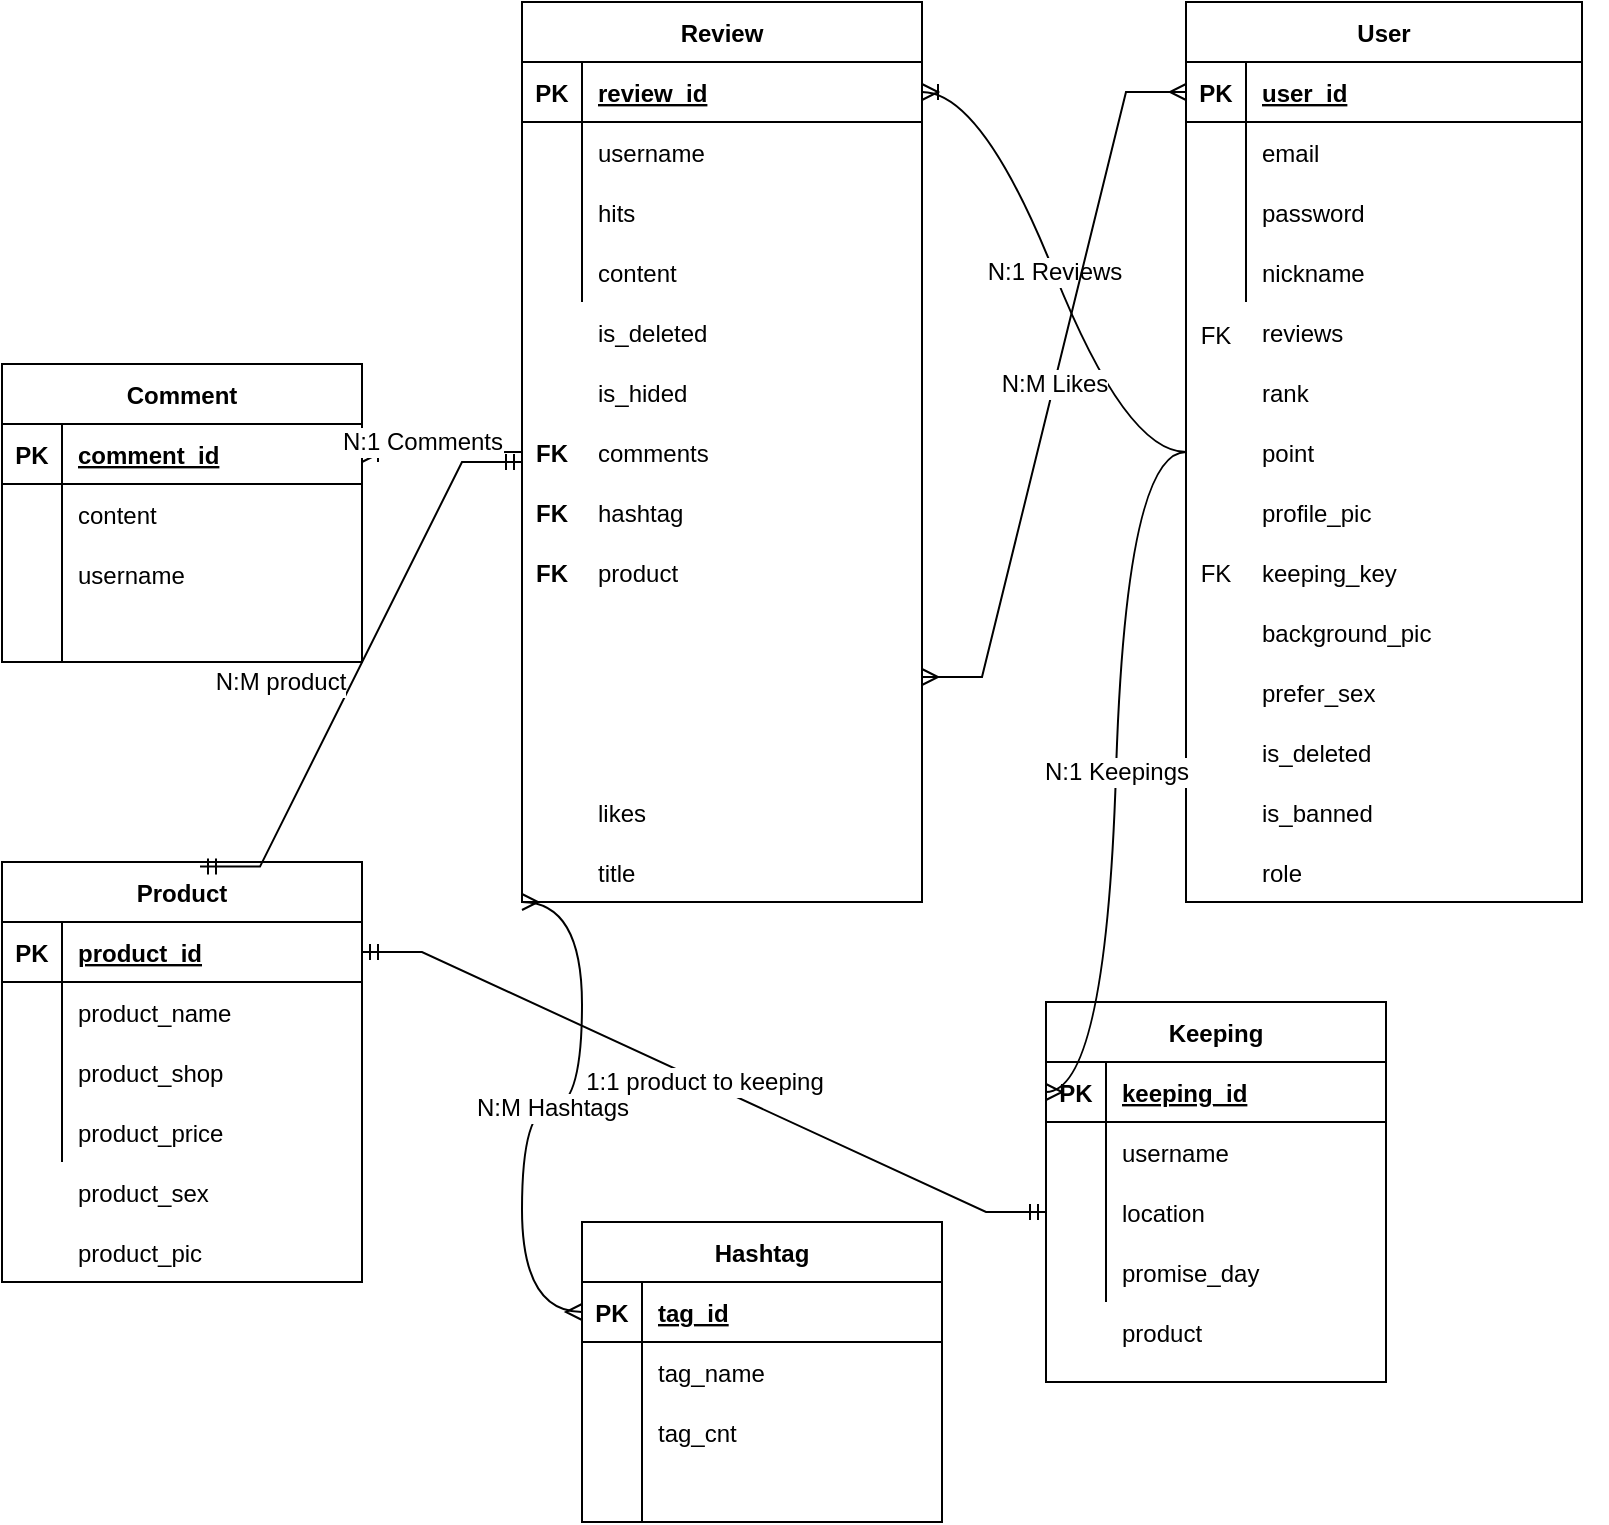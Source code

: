 <mxfile version="20.3.0" type="device"><diagram id="R2lEEEUBdFMjLlhIrx00" name="Page-1"><mxGraphModel dx="880" dy="685" grid="1" gridSize="10" guides="1" tooltips="1" connect="1" arrows="1" fold="1" page="1" pageScale="1" pageWidth="850" pageHeight="1100" math="0" shadow="0" extFonts="Permanent Marker^https://fonts.googleapis.com/css?family=Permanent+Marker"><root><mxCell id="0"/><mxCell id="1" parent="0"/><mxCell id="jhBXk1g3K_tyxPMqDWU8-14" value="User" style="shape=table;startSize=30;container=1;collapsible=1;childLayout=tableLayout;fixedRows=1;rowLines=0;fontStyle=1;align=center;resizeLast=1;" parent="1" vertex="1"><mxGeometry x="622" y="80" width="198" height="450" as="geometry"/></mxCell><mxCell id="jhBXk1g3K_tyxPMqDWU8-15" value="" style="shape=tableRow;horizontal=0;startSize=0;swimlaneHead=0;swimlaneBody=0;fillColor=none;collapsible=0;dropTarget=0;points=[[0,0.5],[1,0.5]];portConstraint=eastwest;top=0;left=0;right=0;bottom=1;" parent="jhBXk1g3K_tyxPMqDWU8-14" vertex="1"><mxGeometry y="30" width="198" height="30" as="geometry"/></mxCell><mxCell id="jhBXk1g3K_tyxPMqDWU8-16" value="PK" style="shape=partialRectangle;connectable=0;fillColor=none;top=0;left=0;bottom=0;right=0;fontStyle=1;overflow=hidden;" parent="jhBXk1g3K_tyxPMqDWU8-15" vertex="1"><mxGeometry width="30" height="30" as="geometry"><mxRectangle width="30" height="30" as="alternateBounds"/></mxGeometry></mxCell><mxCell id="jhBXk1g3K_tyxPMqDWU8-17" value="user_id" style="shape=partialRectangle;connectable=0;fillColor=none;top=0;left=0;bottom=0;right=0;align=left;spacingLeft=6;fontStyle=5;overflow=hidden;" parent="jhBXk1g3K_tyxPMqDWU8-15" vertex="1"><mxGeometry x="30" width="168" height="30" as="geometry"><mxRectangle width="168" height="30" as="alternateBounds"/></mxGeometry></mxCell><mxCell id="jhBXk1g3K_tyxPMqDWU8-18" value="" style="shape=tableRow;horizontal=0;startSize=0;swimlaneHead=0;swimlaneBody=0;fillColor=none;collapsible=0;dropTarget=0;points=[[0,0.5],[1,0.5]];portConstraint=eastwest;top=0;left=0;right=0;bottom=0;" parent="jhBXk1g3K_tyxPMqDWU8-14" vertex="1"><mxGeometry y="60" width="198" height="30" as="geometry"/></mxCell><mxCell id="jhBXk1g3K_tyxPMqDWU8-19" value="" style="shape=partialRectangle;connectable=0;fillColor=none;top=0;left=0;bottom=0;right=0;editable=1;overflow=hidden;" parent="jhBXk1g3K_tyxPMqDWU8-18" vertex="1"><mxGeometry width="30" height="30" as="geometry"><mxRectangle width="30" height="30" as="alternateBounds"/></mxGeometry></mxCell><mxCell id="jhBXk1g3K_tyxPMqDWU8-20" value="email" style="shape=partialRectangle;connectable=0;fillColor=none;top=0;left=0;bottom=0;right=0;align=left;spacingLeft=6;overflow=hidden;" parent="jhBXk1g3K_tyxPMqDWU8-18" vertex="1"><mxGeometry x="30" width="168" height="30" as="geometry"><mxRectangle width="168" height="30" as="alternateBounds"/></mxGeometry></mxCell><mxCell id="jhBXk1g3K_tyxPMqDWU8-21" value="" style="shape=tableRow;horizontal=0;startSize=0;swimlaneHead=0;swimlaneBody=0;fillColor=none;collapsible=0;dropTarget=0;points=[[0,0.5],[1,0.5]];portConstraint=eastwest;top=0;left=0;right=0;bottom=0;" parent="jhBXk1g3K_tyxPMqDWU8-14" vertex="1"><mxGeometry y="90" width="198" height="30" as="geometry"/></mxCell><mxCell id="jhBXk1g3K_tyxPMqDWU8-22" value="" style="shape=partialRectangle;connectable=0;fillColor=none;top=0;left=0;bottom=0;right=0;editable=1;overflow=hidden;" parent="jhBXk1g3K_tyxPMqDWU8-21" vertex="1"><mxGeometry width="30" height="30" as="geometry"><mxRectangle width="30" height="30" as="alternateBounds"/></mxGeometry></mxCell><mxCell id="jhBXk1g3K_tyxPMqDWU8-23" value="password" style="shape=partialRectangle;connectable=0;fillColor=none;top=0;left=0;bottom=0;right=0;align=left;spacingLeft=6;overflow=hidden;" parent="jhBXk1g3K_tyxPMqDWU8-21" vertex="1"><mxGeometry x="30" width="168" height="30" as="geometry"><mxRectangle width="168" height="30" as="alternateBounds"/></mxGeometry></mxCell><mxCell id="jhBXk1g3K_tyxPMqDWU8-24" value="" style="shape=tableRow;horizontal=0;startSize=0;swimlaneHead=0;swimlaneBody=0;fillColor=none;collapsible=0;dropTarget=0;points=[[0,0.5],[1,0.5]];portConstraint=eastwest;top=0;left=0;right=0;bottom=0;" parent="jhBXk1g3K_tyxPMqDWU8-14" vertex="1"><mxGeometry y="120" width="198" height="30" as="geometry"/></mxCell><mxCell id="jhBXk1g3K_tyxPMqDWU8-25" value="" style="shape=partialRectangle;connectable=0;fillColor=none;top=0;left=0;bottom=0;right=0;editable=1;overflow=hidden;" parent="jhBXk1g3K_tyxPMqDWU8-24" vertex="1"><mxGeometry width="30" height="30" as="geometry"><mxRectangle width="30" height="30" as="alternateBounds"/></mxGeometry></mxCell><mxCell id="jhBXk1g3K_tyxPMqDWU8-26" value="nickname" style="shape=partialRectangle;connectable=0;fillColor=none;top=0;left=0;bottom=0;right=0;align=left;spacingLeft=6;overflow=hidden;" parent="jhBXk1g3K_tyxPMqDWU8-24" vertex="1"><mxGeometry x="30" width="168" height="30" as="geometry"><mxRectangle width="168" height="30" as="alternateBounds"/></mxGeometry></mxCell><mxCell id="jhBXk1g3K_tyxPMqDWU8-27" value="reviews" style="shape=partialRectangle;connectable=0;fillColor=none;top=0;left=0;bottom=0;right=0;align=left;spacingLeft=6;overflow=hidden;" parent="1" vertex="1"><mxGeometry x="652" y="230" width="180" height="30" as="geometry"><mxRectangle width="180" height="30" as="alternateBounds"/></mxGeometry></mxCell><mxCell id="jhBXk1g3K_tyxPMqDWU8-28" value="rank" style="shape=partialRectangle;connectable=0;fillColor=none;top=0;left=0;bottom=0;right=0;align=left;spacingLeft=6;overflow=hidden;" parent="1" vertex="1"><mxGeometry x="652" y="260" width="180" height="30" as="geometry"><mxRectangle width="180" height="30" as="alternateBounds"/></mxGeometry></mxCell><mxCell id="jhBXk1g3K_tyxPMqDWU8-29" value="point" style="shape=partialRectangle;connectable=0;fillColor=none;top=0;left=0;bottom=0;right=0;align=left;spacingLeft=6;overflow=hidden;" parent="1" vertex="1"><mxGeometry x="652" y="290" width="180" height="30" as="geometry"><mxRectangle width="180" height="30" as="alternateBounds"/></mxGeometry></mxCell><mxCell id="jhBXk1g3K_tyxPMqDWU8-30" value="profile_pic" style="shape=partialRectangle;connectable=0;fillColor=none;top=0;left=0;bottom=0;right=0;align=left;spacingLeft=6;overflow=hidden;" parent="1" vertex="1"><mxGeometry x="652" y="320" width="180" height="30" as="geometry"><mxRectangle width="180" height="30" as="alternateBounds"/></mxGeometry></mxCell><mxCell id="jhBXk1g3K_tyxPMqDWU8-31" value="keeping_key" style="shape=partialRectangle;connectable=0;fillColor=none;top=0;left=0;bottom=0;right=0;align=left;spacingLeft=6;overflow=hidden;" parent="1" vertex="1"><mxGeometry x="652" y="350" width="180" height="30" as="geometry"><mxRectangle width="180" height="30" as="alternateBounds"/></mxGeometry></mxCell><mxCell id="jhBXk1g3K_tyxPMqDWU8-32" value="FK" style="shape=partialRectangle;connectable=0;fillColor=none;top=0;left=0;bottom=0;right=0;editable=1;overflow=hidden;" parent="1" vertex="1"><mxGeometry x="622" y="231" width="30" height="30" as="geometry"><mxRectangle width="30" height="30" as="alternateBounds"/></mxGeometry></mxCell><mxCell id="jhBXk1g3K_tyxPMqDWU8-33" value="background_pic" style="shape=partialRectangle;connectable=0;fillColor=none;top=0;left=0;bottom=0;right=0;align=left;spacingLeft=6;overflow=hidden;" parent="1" vertex="1"><mxGeometry x="652" y="380" width="180" height="30" as="geometry"><mxRectangle width="180" height="30" as="alternateBounds"/></mxGeometry></mxCell><mxCell id="jhBXk1g3K_tyxPMqDWU8-34" value="FK" style="shape=partialRectangle;connectable=0;fillColor=none;top=0;left=0;bottom=0;right=0;editable=1;overflow=hidden;" parent="1" vertex="1"><mxGeometry x="622" y="350" width="30" height="30" as="geometry"><mxRectangle width="30" height="30" as="alternateBounds"/></mxGeometry></mxCell><mxCell id="jhBXk1g3K_tyxPMqDWU8-36" value="prefer_sex" style="shape=partialRectangle;connectable=0;fillColor=none;top=0;left=0;bottom=0;right=0;align=left;spacingLeft=6;overflow=hidden;" parent="1" vertex="1"><mxGeometry x="652" y="410" width="180" height="30" as="geometry"><mxRectangle width="180" height="30" as="alternateBounds"/></mxGeometry></mxCell><mxCell id="jhBXk1g3K_tyxPMqDWU8-39" value="Review" style="shape=table;startSize=30;container=1;collapsible=1;childLayout=tableLayout;fixedRows=1;rowLines=0;fontStyle=1;align=center;resizeLast=1;" parent="1" vertex="1"><mxGeometry x="290" y="80" width="200" height="450" as="geometry"/></mxCell><mxCell id="jhBXk1g3K_tyxPMqDWU8-40" value="" style="shape=tableRow;horizontal=0;startSize=0;swimlaneHead=0;swimlaneBody=0;fillColor=none;collapsible=0;dropTarget=0;points=[[0,0.5],[1,0.5]];portConstraint=eastwest;top=0;left=0;right=0;bottom=1;" parent="jhBXk1g3K_tyxPMqDWU8-39" vertex="1"><mxGeometry y="30" width="200" height="30" as="geometry"/></mxCell><mxCell id="jhBXk1g3K_tyxPMqDWU8-41" value="PK" style="shape=partialRectangle;connectable=0;fillColor=none;top=0;left=0;bottom=0;right=0;fontStyle=1;overflow=hidden;" parent="jhBXk1g3K_tyxPMqDWU8-40" vertex="1"><mxGeometry width="30" height="30" as="geometry"><mxRectangle width="30" height="30" as="alternateBounds"/></mxGeometry></mxCell><mxCell id="jhBXk1g3K_tyxPMqDWU8-42" value="review_id" style="shape=partialRectangle;connectable=0;fillColor=none;top=0;left=0;bottom=0;right=0;align=left;spacingLeft=6;fontStyle=5;overflow=hidden;" parent="jhBXk1g3K_tyxPMqDWU8-40" vertex="1"><mxGeometry x="30" width="170" height="30" as="geometry"><mxRectangle width="170" height="30" as="alternateBounds"/></mxGeometry></mxCell><mxCell id="jhBXk1g3K_tyxPMqDWU8-43" value="" style="shape=tableRow;horizontal=0;startSize=0;swimlaneHead=0;swimlaneBody=0;fillColor=none;collapsible=0;dropTarget=0;points=[[0,0.5],[1,0.5]];portConstraint=eastwest;top=0;left=0;right=0;bottom=0;" parent="jhBXk1g3K_tyxPMqDWU8-39" vertex="1"><mxGeometry y="60" width="200" height="30" as="geometry"/></mxCell><mxCell id="jhBXk1g3K_tyxPMqDWU8-44" value="" style="shape=partialRectangle;connectable=0;fillColor=none;top=0;left=0;bottom=0;right=0;editable=1;overflow=hidden;" parent="jhBXk1g3K_tyxPMqDWU8-43" vertex="1"><mxGeometry width="30" height="30" as="geometry"><mxRectangle width="30" height="30" as="alternateBounds"/></mxGeometry></mxCell><mxCell id="jhBXk1g3K_tyxPMqDWU8-45" value="username" style="shape=partialRectangle;connectable=0;fillColor=none;top=0;left=0;bottom=0;right=0;align=left;spacingLeft=6;overflow=hidden;" parent="jhBXk1g3K_tyxPMqDWU8-43" vertex="1"><mxGeometry x="30" width="170" height="30" as="geometry"><mxRectangle width="170" height="30" as="alternateBounds"/></mxGeometry></mxCell><mxCell id="jhBXk1g3K_tyxPMqDWU8-46" value="" style="shape=tableRow;horizontal=0;startSize=0;swimlaneHead=0;swimlaneBody=0;fillColor=none;collapsible=0;dropTarget=0;points=[[0,0.5],[1,0.5]];portConstraint=eastwest;top=0;left=0;right=0;bottom=0;" parent="jhBXk1g3K_tyxPMqDWU8-39" vertex="1"><mxGeometry y="90" width="200" height="30" as="geometry"/></mxCell><mxCell id="jhBXk1g3K_tyxPMqDWU8-47" value="" style="shape=partialRectangle;connectable=0;fillColor=none;top=0;left=0;bottom=0;right=0;editable=1;overflow=hidden;" parent="jhBXk1g3K_tyxPMqDWU8-46" vertex="1"><mxGeometry width="30" height="30" as="geometry"><mxRectangle width="30" height="30" as="alternateBounds"/></mxGeometry></mxCell><mxCell id="jhBXk1g3K_tyxPMqDWU8-48" value="hits" style="shape=partialRectangle;connectable=0;fillColor=none;top=0;left=0;bottom=0;right=0;align=left;spacingLeft=6;overflow=hidden;" parent="jhBXk1g3K_tyxPMqDWU8-46" vertex="1"><mxGeometry x="30" width="170" height="30" as="geometry"><mxRectangle width="170" height="30" as="alternateBounds"/></mxGeometry></mxCell><mxCell id="jhBXk1g3K_tyxPMqDWU8-49" value="" style="shape=tableRow;horizontal=0;startSize=0;swimlaneHead=0;swimlaneBody=0;fillColor=none;collapsible=0;dropTarget=0;points=[[0,0.5],[1,0.5]];portConstraint=eastwest;top=0;left=0;right=0;bottom=0;" parent="jhBXk1g3K_tyxPMqDWU8-39" vertex="1"><mxGeometry y="120" width="200" height="30" as="geometry"/></mxCell><mxCell id="jhBXk1g3K_tyxPMqDWU8-50" value="" style="shape=partialRectangle;connectable=0;fillColor=none;top=0;left=0;bottom=0;right=0;editable=1;overflow=hidden;" parent="jhBXk1g3K_tyxPMqDWU8-49" vertex="1"><mxGeometry width="30" height="30" as="geometry"><mxRectangle width="30" height="30" as="alternateBounds"/></mxGeometry></mxCell><mxCell id="jhBXk1g3K_tyxPMqDWU8-51" value="content" style="shape=partialRectangle;connectable=0;fillColor=none;top=0;left=0;bottom=0;right=0;align=left;spacingLeft=6;overflow=hidden;" parent="jhBXk1g3K_tyxPMqDWU8-49" vertex="1"><mxGeometry x="30" width="170" height="30" as="geometry"><mxRectangle width="170" height="30" as="alternateBounds"/></mxGeometry></mxCell><mxCell id="jhBXk1g3K_tyxPMqDWU8-52" value="is_deleted" style="shape=partialRectangle;connectable=0;fillColor=none;top=0;left=0;bottom=0;right=0;align=left;spacingLeft=6;overflow=hidden;" parent="1" vertex="1"><mxGeometry x="320" y="230" width="150" height="30" as="geometry"><mxRectangle width="150" height="30" as="alternateBounds"/></mxGeometry></mxCell><mxCell id="jhBXk1g3K_tyxPMqDWU8-53" value="is_deleted" style="shape=partialRectangle;connectable=0;fillColor=none;top=0;left=0;bottom=0;right=0;align=left;spacingLeft=6;overflow=hidden;" parent="1" vertex="1"><mxGeometry x="652" y="440" width="180" height="30" as="geometry"><mxRectangle width="180" height="30" as="alternateBounds"/></mxGeometry></mxCell><mxCell id="jhBXk1g3K_tyxPMqDWU8-54" value="is_hided" style="shape=partialRectangle;connectable=0;fillColor=none;top=0;left=0;bottom=0;right=0;align=left;spacingLeft=6;overflow=hidden;" parent="1" vertex="1"><mxGeometry x="320" y="260" width="150" height="30" as="geometry"><mxRectangle width="150" height="30" as="alternateBounds"/></mxGeometry></mxCell><mxCell id="jhBXk1g3K_tyxPMqDWU8-55" value="is_banned" style="shape=partialRectangle;connectable=0;fillColor=none;top=0;left=0;bottom=0;right=0;align=left;spacingLeft=6;overflow=hidden;" parent="1" vertex="1"><mxGeometry x="652" y="470" width="180" height="30" as="geometry"><mxRectangle width="180" height="30" as="alternateBounds"/></mxGeometry></mxCell><mxCell id="jhBXk1g3K_tyxPMqDWU8-56" value="comments" style="shape=partialRectangle;connectable=0;fillColor=none;top=0;left=0;bottom=0;right=0;align=left;spacingLeft=6;overflow=hidden;" parent="1" vertex="1"><mxGeometry x="320" y="290" width="150" height="30" as="geometry"><mxRectangle width="150" height="30" as="alternateBounds"/></mxGeometry></mxCell><mxCell id="jhBXk1g3K_tyxPMqDWU8-70" value="hashtag" style="shape=partialRectangle;connectable=0;fillColor=none;top=0;left=0;bottom=0;right=0;align=left;spacingLeft=6;overflow=hidden;" parent="1" vertex="1"><mxGeometry x="320" y="320" width="150" height="30" as="geometry"><mxRectangle width="150" height="30" as="alternateBounds"/></mxGeometry></mxCell><mxCell id="jhBXk1g3K_tyxPMqDWU8-84" value="FK" style="shape=partialRectangle;connectable=0;fillColor=none;top=0;left=0;bottom=0;right=0;fontStyle=1;overflow=hidden;" parent="1" vertex="1"><mxGeometry x="290" y="290" width="30" height="30" as="geometry"><mxRectangle width="30" height="30" as="alternateBounds"/></mxGeometry></mxCell><mxCell id="jhBXk1g3K_tyxPMqDWU8-85" value="FK" style="shape=partialRectangle;connectable=0;fillColor=none;top=0;left=0;bottom=0;right=0;fontStyle=1;overflow=hidden;" parent="1" vertex="1"><mxGeometry x="290" y="320" width="30" height="30" as="geometry"><mxRectangle width="30" height="30" as="alternateBounds"/></mxGeometry></mxCell><mxCell id="jhBXk1g3K_tyxPMqDWU8-86" value="Hashtag" style="shape=table;startSize=30;container=1;collapsible=1;childLayout=tableLayout;fixedRows=1;rowLines=0;fontStyle=1;align=center;resizeLast=1;" parent="1" vertex="1"><mxGeometry x="320" y="690" width="180" height="150" as="geometry"/></mxCell><mxCell id="jhBXk1g3K_tyxPMqDWU8-87" value="" style="shape=tableRow;horizontal=0;startSize=0;swimlaneHead=0;swimlaneBody=0;fillColor=none;collapsible=0;dropTarget=0;points=[[0,0.5],[1,0.5]];portConstraint=eastwest;top=0;left=0;right=0;bottom=1;" parent="jhBXk1g3K_tyxPMqDWU8-86" vertex="1"><mxGeometry y="30" width="180" height="30" as="geometry"/></mxCell><mxCell id="jhBXk1g3K_tyxPMqDWU8-88" value="PK" style="shape=partialRectangle;connectable=0;fillColor=none;top=0;left=0;bottom=0;right=0;fontStyle=1;overflow=hidden;" parent="jhBXk1g3K_tyxPMqDWU8-87" vertex="1"><mxGeometry width="30" height="30" as="geometry"><mxRectangle width="30" height="30" as="alternateBounds"/></mxGeometry></mxCell><mxCell id="jhBXk1g3K_tyxPMqDWU8-89" value="tag_id" style="shape=partialRectangle;connectable=0;fillColor=none;top=0;left=0;bottom=0;right=0;align=left;spacingLeft=6;fontStyle=5;overflow=hidden;" parent="jhBXk1g3K_tyxPMqDWU8-87" vertex="1"><mxGeometry x="30" width="150" height="30" as="geometry"><mxRectangle width="150" height="30" as="alternateBounds"/></mxGeometry></mxCell><mxCell id="jhBXk1g3K_tyxPMqDWU8-90" value="" style="shape=tableRow;horizontal=0;startSize=0;swimlaneHead=0;swimlaneBody=0;fillColor=none;collapsible=0;dropTarget=0;points=[[0,0.5],[1,0.5]];portConstraint=eastwest;top=0;left=0;right=0;bottom=0;" parent="jhBXk1g3K_tyxPMqDWU8-86" vertex="1"><mxGeometry y="60" width="180" height="30" as="geometry"/></mxCell><mxCell id="jhBXk1g3K_tyxPMqDWU8-91" value="" style="shape=partialRectangle;connectable=0;fillColor=none;top=0;left=0;bottom=0;right=0;editable=1;overflow=hidden;" parent="jhBXk1g3K_tyxPMqDWU8-90" vertex="1"><mxGeometry width="30" height="30" as="geometry"><mxRectangle width="30" height="30" as="alternateBounds"/></mxGeometry></mxCell><mxCell id="jhBXk1g3K_tyxPMqDWU8-92" value="tag_name" style="shape=partialRectangle;connectable=0;fillColor=none;top=0;left=0;bottom=0;right=0;align=left;spacingLeft=6;overflow=hidden;" parent="jhBXk1g3K_tyxPMqDWU8-90" vertex="1"><mxGeometry x="30" width="150" height="30" as="geometry"><mxRectangle width="150" height="30" as="alternateBounds"/></mxGeometry></mxCell><mxCell id="jhBXk1g3K_tyxPMqDWU8-93" value="" style="shape=tableRow;horizontal=0;startSize=0;swimlaneHead=0;swimlaneBody=0;fillColor=none;collapsible=0;dropTarget=0;points=[[0,0.5],[1,0.5]];portConstraint=eastwest;top=0;left=0;right=0;bottom=0;" parent="jhBXk1g3K_tyxPMqDWU8-86" vertex="1"><mxGeometry y="90" width="180" height="30" as="geometry"/></mxCell><mxCell id="jhBXk1g3K_tyxPMqDWU8-94" value="" style="shape=partialRectangle;connectable=0;fillColor=none;top=0;left=0;bottom=0;right=0;editable=1;overflow=hidden;" parent="jhBXk1g3K_tyxPMqDWU8-93" vertex="1"><mxGeometry width="30" height="30" as="geometry"><mxRectangle width="30" height="30" as="alternateBounds"/></mxGeometry></mxCell><mxCell id="jhBXk1g3K_tyxPMqDWU8-95" value="tag_cnt" style="shape=partialRectangle;connectable=0;fillColor=none;top=0;left=0;bottom=0;right=0;align=left;spacingLeft=6;overflow=hidden;" parent="jhBXk1g3K_tyxPMqDWU8-93" vertex="1"><mxGeometry x="30" width="150" height="30" as="geometry"><mxRectangle width="150" height="30" as="alternateBounds"/></mxGeometry></mxCell><mxCell id="jhBXk1g3K_tyxPMqDWU8-96" value="" style="shape=tableRow;horizontal=0;startSize=0;swimlaneHead=0;swimlaneBody=0;fillColor=none;collapsible=0;dropTarget=0;points=[[0,0.5],[1,0.5]];portConstraint=eastwest;top=0;left=0;right=0;bottom=0;" parent="jhBXk1g3K_tyxPMqDWU8-86" vertex="1"><mxGeometry y="120" width="180" height="30" as="geometry"/></mxCell><mxCell id="jhBXk1g3K_tyxPMqDWU8-97" value="" style="shape=partialRectangle;connectable=0;fillColor=none;top=0;left=0;bottom=0;right=0;editable=1;overflow=hidden;" parent="jhBXk1g3K_tyxPMqDWU8-96" vertex="1"><mxGeometry width="30" height="30" as="geometry"><mxRectangle width="30" height="30" as="alternateBounds"/></mxGeometry></mxCell><mxCell id="jhBXk1g3K_tyxPMqDWU8-98" value="" style="shape=partialRectangle;connectable=0;fillColor=none;top=0;left=0;bottom=0;right=0;align=left;spacingLeft=6;overflow=hidden;" parent="jhBXk1g3K_tyxPMqDWU8-96" vertex="1"><mxGeometry x="30" width="150" height="30" as="geometry"><mxRectangle width="150" height="30" as="alternateBounds"/></mxGeometry></mxCell><mxCell id="jhBXk1g3K_tyxPMqDWU8-99" value="Comment" style="shape=table;startSize=30;container=1;collapsible=1;childLayout=tableLayout;fixedRows=1;rowLines=0;fontStyle=1;align=center;resizeLast=1;" parent="1" vertex="1"><mxGeometry x="30" y="261" width="180" height="149" as="geometry"/></mxCell><mxCell id="jhBXk1g3K_tyxPMqDWU8-100" value="" style="shape=tableRow;horizontal=0;startSize=0;swimlaneHead=0;swimlaneBody=0;fillColor=none;collapsible=0;dropTarget=0;points=[[0,0.5],[1,0.5]];portConstraint=eastwest;top=0;left=0;right=0;bottom=1;" parent="jhBXk1g3K_tyxPMqDWU8-99" vertex="1"><mxGeometry y="30" width="180" height="30" as="geometry"/></mxCell><mxCell id="jhBXk1g3K_tyxPMqDWU8-101" value="PK" style="shape=partialRectangle;connectable=0;fillColor=none;top=0;left=0;bottom=0;right=0;fontStyle=1;overflow=hidden;" parent="jhBXk1g3K_tyxPMqDWU8-100" vertex="1"><mxGeometry width="30" height="30" as="geometry"><mxRectangle width="30" height="30" as="alternateBounds"/></mxGeometry></mxCell><mxCell id="jhBXk1g3K_tyxPMqDWU8-102" value="comment_id" style="shape=partialRectangle;connectable=0;fillColor=none;top=0;left=0;bottom=0;right=0;align=left;spacingLeft=6;fontStyle=5;overflow=hidden;" parent="jhBXk1g3K_tyxPMqDWU8-100" vertex="1"><mxGeometry x="30" width="150" height="30" as="geometry"><mxRectangle width="150" height="30" as="alternateBounds"/></mxGeometry></mxCell><mxCell id="jhBXk1g3K_tyxPMqDWU8-103" value="" style="shape=tableRow;horizontal=0;startSize=0;swimlaneHead=0;swimlaneBody=0;fillColor=none;collapsible=0;dropTarget=0;points=[[0,0.5],[1,0.5]];portConstraint=eastwest;top=0;left=0;right=0;bottom=0;" parent="jhBXk1g3K_tyxPMqDWU8-99" vertex="1"><mxGeometry y="60" width="180" height="30" as="geometry"/></mxCell><mxCell id="jhBXk1g3K_tyxPMqDWU8-104" value="" style="shape=partialRectangle;connectable=0;fillColor=none;top=0;left=0;bottom=0;right=0;editable=1;overflow=hidden;" parent="jhBXk1g3K_tyxPMqDWU8-103" vertex="1"><mxGeometry width="30" height="30" as="geometry"><mxRectangle width="30" height="30" as="alternateBounds"/></mxGeometry></mxCell><mxCell id="jhBXk1g3K_tyxPMqDWU8-105" value="content" style="shape=partialRectangle;connectable=0;fillColor=none;top=0;left=0;bottom=0;right=0;align=left;spacingLeft=6;overflow=hidden;" parent="jhBXk1g3K_tyxPMqDWU8-103" vertex="1"><mxGeometry x="30" width="150" height="30" as="geometry"><mxRectangle width="150" height="30" as="alternateBounds"/></mxGeometry></mxCell><mxCell id="jhBXk1g3K_tyxPMqDWU8-106" value="" style="shape=tableRow;horizontal=0;startSize=0;swimlaneHead=0;swimlaneBody=0;fillColor=none;collapsible=0;dropTarget=0;points=[[0,0.5],[1,0.5]];portConstraint=eastwest;top=0;left=0;right=0;bottom=0;" parent="jhBXk1g3K_tyxPMqDWU8-99" vertex="1"><mxGeometry y="90" width="180" height="30" as="geometry"/></mxCell><mxCell id="jhBXk1g3K_tyxPMqDWU8-107" value="" style="shape=partialRectangle;connectable=0;fillColor=none;top=0;left=0;bottom=0;right=0;editable=1;overflow=hidden;" parent="jhBXk1g3K_tyxPMqDWU8-106" vertex="1"><mxGeometry width="30" height="30" as="geometry"><mxRectangle width="30" height="30" as="alternateBounds"/></mxGeometry></mxCell><mxCell id="jhBXk1g3K_tyxPMqDWU8-108" value="username" style="shape=partialRectangle;connectable=0;fillColor=none;top=0;left=0;bottom=0;right=0;align=left;spacingLeft=6;overflow=hidden;" parent="jhBXk1g3K_tyxPMqDWU8-106" vertex="1"><mxGeometry x="30" width="150" height="30" as="geometry"><mxRectangle width="150" height="30" as="alternateBounds"/></mxGeometry></mxCell><mxCell id="jhBXk1g3K_tyxPMqDWU8-109" value="" style="shape=tableRow;horizontal=0;startSize=0;swimlaneHead=0;swimlaneBody=0;fillColor=none;collapsible=0;dropTarget=0;points=[[0,0.5],[1,0.5]];portConstraint=eastwest;top=0;left=0;right=0;bottom=0;" parent="jhBXk1g3K_tyxPMqDWU8-99" vertex="1"><mxGeometry y="120" width="180" height="29" as="geometry"/></mxCell><mxCell id="jhBXk1g3K_tyxPMqDWU8-110" value="" style="shape=partialRectangle;connectable=0;fillColor=none;top=0;left=0;bottom=0;right=0;editable=1;overflow=hidden;" parent="jhBXk1g3K_tyxPMqDWU8-109" vertex="1"><mxGeometry width="30" height="29" as="geometry"><mxRectangle width="30" height="29" as="alternateBounds"/></mxGeometry></mxCell><mxCell id="jhBXk1g3K_tyxPMqDWU8-111" value="" style="shape=partialRectangle;connectable=0;fillColor=none;top=0;left=0;bottom=0;right=0;align=left;spacingLeft=6;overflow=hidden;" parent="jhBXk1g3K_tyxPMqDWU8-109" vertex="1"><mxGeometry x="30" width="150" height="29" as="geometry"><mxRectangle width="150" height="29" as="alternateBounds"/></mxGeometry></mxCell><mxCell id="jhBXk1g3K_tyxPMqDWU8-129" value="Keeping" style="shape=table;startSize=30;container=1;collapsible=1;childLayout=tableLayout;fixedRows=1;rowLines=0;fontStyle=1;align=center;resizeLast=1;" parent="1" vertex="1"><mxGeometry x="552" y="580" width="170" height="190" as="geometry"/></mxCell><mxCell id="jhBXk1g3K_tyxPMqDWU8-130" value="" style="shape=tableRow;horizontal=0;startSize=0;swimlaneHead=0;swimlaneBody=0;fillColor=none;collapsible=0;dropTarget=0;points=[[0,0.5],[1,0.5]];portConstraint=eastwest;top=0;left=0;right=0;bottom=1;" parent="jhBXk1g3K_tyxPMqDWU8-129" vertex="1"><mxGeometry y="30" width="170" height="30" as="geometry"/></mxCell><mxCell id="jhBXk1g3K_tyxPMqDWU8-131" value="PK" style="shape=partialRectangle;connectable=0;fillColor=none;top=0;left=0;bottom=0;right=0;fontStyle=1;overflow=hidden;" parent="jhBXk1g3K_tyxPMqDWU8-130" vertex="1"><mxGeometry width="30" height="30" as="geometry"><mxRectangle width="30" height="30" as="alternateBounds"/></mxGeometry></mxCell><mxCell id="jhBXk1g3K_tyxPMqDWU8-132" value="keeping_id" style="shape=partialRectangle;connectable=0;fillColor=none;top=0;left=0;bottom=0;right=0;align=left;spacingLeft=6;fontStyle=5;overflow=hidden;" parent="jhBXk1g3K_tyxPMqDWU8-130" vertex="1"><mxGeometry x="30" width="140" height="30" as="geometry"><mxRectangle width="140" height="30" as="alternateBounds"/></mxGeometry></mxCell><mxCell id="jhBXk1g3K_tyxPMqDWU8-133" value="" style="shape=tableRow;horizontal=0;startSize=0;swimlaneHead=0;swimlaneBody=0;fillColor=none;collapsible=0;dropTarget=0;points=[[0,0.5],[1,0.5]];portConstraint=eastwest;top=0;left=0;right=0;bottom=0;" parent="jhBXk1g3K_tyxPMqDWU8-129" vertex="1"><mxGeometry y="60" width="170" height="30" as="geometry"/></mxCell><mxCell id="jhBXk1g3K_tyxPMqDWU8-134" value="" style="shape=partialRectangle;connectable=0;fillColor=none;top=0;left=0;bottom=0;right=0;editable=1;overflow=hidden;" parent="jhBXk1g3K_tyxPMqDWU8-133" vertex="1"><mxGeometry width="30" height="30" as="geometry"><mxRectangle width="30" height="30" as="alternateBounds"/></mxGeometry></mxCell><mxCell id="jhBXk1g3K_tyxPMqDWU8-135" value="username" style="shape=partialRectangle;connectable=0;fillColor=none;top=0;left=0;bottom=0;right=0;align=left;spacingLeft=6;overflow=hidden;" parent="jhBXk1g3K_tyxPMqDWU8-133" vertex="1"><mxGeometry x="30" width="140" height="30" as="geometry"><mxRectangle width="140" height="30" as="alternateBounds"/></mxGeometry></mxCell><mxCell id="jhBXk1g3K_tyxPMqDWU8-136" value="" style="shape=tableRow;horizontal=0;startSize=0;swimlaneHead=0;swimlaneBody=0;fillColor=none;collapsible=0;dropTarget=0;points=[[0,0.5],[1,0.5]];portConstraint=eastwest;top=0;left=0;right=0;bottom=0;" parent="jhBXk1g3K_tyxPMqDWU8-129" vertex="1"><mxGeometry y="90" width="170" height="30" as="geometry"/></mxCell><mxCell id="jhBXk1g3K_tyxPMqDWU8-137" value="" style="shape=partialRectangle;connectable=0;fillColor=none;top=0;left=0;bottom=0;right=0;editable=1;overflow=hidden;" parent="jhBXk1g3K_tyxPMqDWU8-136" vertex="1"><mxGeometry width="30" height="30" as="geometry"><mxRectangle width="30" height="30" as="alternateBounds"/></mxGeometry></mxCell><mxCell id="jhBXk1g3K_tyxPMqDWU8-138" value="location" style="shape=partialRectangle;connectable=0;fillColor=none;top=0;left=0;bottom=0;right=0;align=left;spacingLeft=6;overflow=hidden;" parent="jhBXk1g3K_tyxPMqDWU8-136" vertex="1"><mxGeometry x="30" width="140" height="30" as="geometry"><mxRectangle width="140" height="30" as="alternateBounds"/></mxGeometry></mxCell><mxCell id="jhBXk1g3K_tyxPMqDWU8-139" value="" style="shape=tableRow;horizontal=0;startSize=0;swimlaneHead=0;swimlaneBody=0;fillColor=none;collapsible=0;dropTarget=0;points=[[0,0.5],[1,0.5]];portConstraint=eastwest;top=0;left=0;right=0;bottom=0;" parent="jhBXk1g3K_tyxPMqDWU8-129" vertex="1"><mxGeometry y="120" width="170" height="30" as="geometry"/></mxCell><mxCell id="jhBXk1g3K_tyxPMqDWU8-140" value="" style="shape=partialRectangle;connectable=0;fillColor=none;top=0;left=0;bottom=0;right=0;editable=1;overflow=hidden;" parent="jhBXk1g3K_tyxPMqDWU8-139" vertex="1"><mxGeometry width="30" height="30" as="geometry"><mxRectangle width="30" height="30" as="alternateBounds"/></mxGeometry></mxCell><mxCell id="jhBXk1g3K_tyxPMqDWU8-141" value="promise_day" style="shape=partialRectangle;connectable=0;fillColor=none;top=0;left=0;bottom=0;right=0;align=left;spacingLeft=6;overflow=hidden;" parent="jhBXk1g3K_tyxPMqDWU8-139" vertex="1"><mxGeometry x="30" width="140" height="30" as="geometry"><mxRectangle width="140" height="30" as="alternateBounds"/></mxGeometry></mxCell><mxCell id="jhBXk1g3K_tyxPMqDWU8-142" value="product" style="shape=partialRectangle;connectable=0;fillColor=none;top=0;left=0;bottom=0;right=0;align=left;spacingLeft=6;overflow=hidden;" parent="1" vertex="1"><mxGeometry x="582" y="730" width="140" height="30" as="geometry"><mxRectangle width="140" height="30" as="alternateBounds"/></mxGeometry></mxCell><mxCell id="HcYw4RrIfIIqY4QTzHsg-4" value="N:1 Reviews" style="edgeStyle=entityRelationEdgeStyle;fontSize=12;html=1;endArrow=ERoneToMany;rounded=0;curved=1;elbow=vertical;exitX=0;exitY=0.5;exitDx=0;exitDy=0;" parent="1" source="jhBXk1g3K_tyxPMqDWU8-14" target="jhBXk1g3K_tyxPMqDWU8-40" edge="1"><mxGeometry width="100" height="100" relative="1" as="geometry"><mxPoint x="570" y="250" as="sourcePoint"/><mxPoint x="610" y="161" as="targetPoint"/></mxGeometry></mxCell><mxCell id="HcYw4RrIfIIqY4QTzHsg-5" value="N:1 Keepings" style="edgeStyle=entityRelationEdgeStyle;fontSize=12;html=1;endArrow=ERoneToMany;rounded=0;curved=1;elbow=vertical;entryX=0;entryY=0.5;entryDx=0;entryDy=0;exitX=0;exitY=0.5;exitDx=0;exitDy=0;" parent="1" source="jhBXk1g3K_tyxPMqDWU8-14" target="jhBXk1g3K_tyxPMqDWU8-130" edge="1"><mxGeometry width="100" height="100" relative="1" as="geometry"><mxPoint x="510" y="490" as="sourcePoint"/><mxPoint x="610" y="390" as="targetPoint"/></mxGeometry></mxCell><mxCell id="HcYw4RrIfIIqY4QTzHsg-6" value="N:1 Comments" style="edgeStyle=entityRelationEdgeStyle;fontSize=12;html=1;endArrow=ERoneToMany;rounded=0;curved=1;elbow=vertical;exitX=0;exitY=0.5;exitDx=0;exitDy=0;entryX=1;entryY=0.5;entryDx=0;entryDy=0;" parent="1" source="jhBXk1g3K_tyxPMqDWU8-39" target="jhBXk1g3K_tyxPMqDWU8-100" edge="1"><mxGeometry x="0.243" y="-6" width="100" height="100" relative="1" as="geometry"><mxPoint x="120" y="210" as="sourcePoint"/><mxPoint x="220" y="110" as="targetPoint"/><mxPoint as="offset"/></mxGeometry></mxCell><mxCell id="HcYw4RrIfIIqY4QTzHsg-7" value="N:M Hashtags" style="edgeStyle=entityRelationEdgeStyle;fontSize=12;html=1;endArrow=ERmany;startArrow=ERmany;rounded=0;curved=1;elbow=vertical;entryX=0;entryY=1;entryDx=0;entryDy=0;exitX=0;exitY=0.5;exitDx=0;exitDy=0;" parent="1" source="jhBXk1g3K_tyxPMqDWU8-87" target="jhBXk1g3K_tyxPMqDWU8-39" edge="1"><mxGeometry width="100" height="100" relative="1" as="geometry"><mxPoint x="210" y="760" as="sourcePoint"/><mxPoint x="290" y="670" as="targetPoint"/></mxGeometry></mxCell><mxCell id="qftQEa_WmYcHpeA426JI-1" value="role" style="shape=partialRectangle;connectable=0;fillColor=none;top=0;left=0;bottom=0;right=0;align=left;spacingLeft=6;overflow=hidden;" parent="1" vertex="1"><mxGeometry x="652" y="500" width="180" height="30" as="geometry"><mxRectangle width="180" height="30" as="alternateBounds"/></mxGeometry></mxCell><mxCell id="qftQEa_WmYcHpeA426JI-2" value="likes" style="shape=partialRectangle;connectable=0;fillColor=none;top=0;left=0;bottom=0;right=0;align=left;spacingLeft=6;overflow=hidden;" parent="1" vertex="1"><mxGeometry x="320" y="470" width="150" height="30" as="geometry"><mxRectangle width="150" height="30" as="alternateBounds"/></mxGeometry></mxCell><mxCell id="qftQEa_WmYcHpeA426JI-3" value="title" style="shape=partialRectangle;connectable=0;fillColor=none;top=0;left=0;bottom=0;right=0;align=left;spacingLeft=6;overflow=hidden;" parent="1" vertex="1"><mxGeometry x="320" y="500" width="150" height="30" as="geometry"><mxRectangle width="150" height="30" as="alternateBounds"/></mxGeometry></mxCell><mxCell id="qftQEa_WmYcHpeA426JI-5" value="Product" style="shape=table;startSize=30;container=1;collapsible=1;childLayout=tableLayout;fixedRows=1;rowLines=0;fontStyle=1;align=center;resizeLast=1;" parent="1" vertex="1"><mxGeometry x="30" y="510" width="180" height="210" as="geometry"/></mxCell><mxCell id="qftQEa_WmYcHpeA426JI-6" value="" style="shape=tableRow;horizontal=0;startSize=0;swimlaneHead=0;swimlaneBody=0;fillColor=none;collapsible=0;dropTarget=0;points=[[0,0.5],[1,0.5]];portConstraint=eastwest;top=0;left=0;right=0;bottom=1;" parent="qftQEa_WmYcHpeA426JI-5" vertex="1"><mxGeometry y="30" width="180" height="30" as="geometry"/></mxCell><mxCell id="qftQEa_WmYcHpeA426JI-7" value="PK" style="shape=partialRectangle;connectable=0;fillColor=none;top=0;left=0;bottom=0;right=0;fontStyle=1;overflow=hidden;" parent="qftQEa_WmYcHpeA426JI-6" vertex="1"><mxGeometry width="30" height="30" as="geometry"><mxRectangle width="30" height="30" as="alternateBounds"/></mxGeometry></mxCell><mxCell id="qftQEa_WmYcHpeA426JI-8" value="product_id" style="shape=partialRectangle;connectable=0;fillColor=none;top=0;left=0;bottom=0;right=0;align=left;spacingLeft=6;fontStyle=5;overflow=hidden;" parent="qftQEa_WmYcHpeA426JI-6" vertex="1"><mxGeometry x="30" width="150" height="30" as="geometry"><mxRectangle width="150" height="30" as="alternateBounds"/></mxGeometry></mxCell><mxCell id="qftQEa_WmYcHpeA426JI-9" value="" style="shape=tableRow;horizontal=0;startSize=0;swimlaneHead=0;swimlaneBody=0;fillColor=none;collapsible=0;dropTarget=0;points=[[0,0.5],[1,0.5]];portConstraint=eastwest;top=0;left=0;right=0;bottom=0;" parent="qftQEa_WmYcHpeA426JI-5" vertex="1"><mxGeometry y="60" width="180" height="30" as="geometry"/></mxCell><mxCell id="qftQEa_WmYcHpeA426JI-10" value="" style="shape=partialRectangle;connectable=0;fillColor=none;top=0;left=0;bottom=0;right=0;editable=1;overflow=hidden;" parent="qftQEa_WmYcHpeA426JI-9" vertex="1"><mxGeometry width="30" height="30" as="geometry"><mxRectangle width="30" height="30" as="alternateBounds"/></mxGeometry></mxCell><mxCell id="qftQEa_WmYcHpeA426JI-11" value="" style="shape=partialRectangle;connectable=0;fillColor=none;top=0;left=0;bottom=0;right=0;align=left;spacingLeft=6;overflow=hidden;" parent="qftQEa_WmYcHpeA426JI-9" vertex="1"><mxGeometry x="30" width="150" height="30" as="geometry"><mxRectangle width="150" height="30" as="alternateBounds"/></mxGeometry></mxCell><mxCell id="qftQEa_WmYcHpeA426JI-12" value="" style="shape=tableRow;horizontal=0;startSize=0;swimlaneHead=0;swimlaneBody=0;fillColor=none;collapsible=0;dropTarget=0;points=[[0,0.5],[1,0.5]];portConstraint=eastwest;top=0;left=0;right=0;bottom=0;" parent="qftQEa_WmYcHpeA426JI-5" vertex="1"><mxGeometry y="90" width="180" height="30" as="geometry"/></mxCell><mxCell id="qftQEa_WmYcHpeA426JI-13" value="" style="shape=partialRectangle;connectable=0;fillColor=none;top=0;left=0;bottom=0;right=0;editable=1;overflow=hidden;" parent="qftQEa_WmYcHpeA426JI-12" vertex="1"><mxGeometry width="30" height="30" as="geometry"><mxRectangle width="30" height="30" as="alternateBounds"/></mxGeometry></mxCell><mxCell id="qftQEa_WmYcHpeA426JI-14" value="" style="shape=partialRectangle;connectable=0;fillColor=none;top=0;left=0;bottom=0;right=0;align=left;spacingLeft=6;overflow=hidden;" parent="qftQEa_WmYcHpeA426JI-12" vertex="1"><mxGeometry x="30" width="150" height="30" as="geometry"><mxRectangle width="150" height="30" as="alternateBounds"/></mxGeometry></mxCell><mxCell id="qftQEa_WmYcHpeA426JI-15" value="" style="shape=tableRow;horizontal=0;startSize=0;swimlaneHead=0;swimlaneBody=0;fillColor=none;collapsible=0;dropTarget=0;points=[[0,0.5],[1,0.5]];portConstraint=eastwest;top=0;left=0;right=0;bottom=0;" parent="qftQEa_WmYcHpeA426JI-5" vertex="1"><mxGeometry y="120" width="180" height="30" as="geometry"/></mxCell><mxCell id="qftQEa_WmYcHpeA426JI-16" value="" style="shape=partialRectangle;connectable=0;fillColor=none;top=0;left=0;bottom=0;right=0;editable=1;overflow=hidden;" parent="qftQEa_WmYcHpeA426JI-15" vertex="1"><mxGeometry width="30" height="30" as="geometry"><mxRectangle width="30" height="30" as="alternateBounds"/></mxGeometry></mxCell><mxCell id="qftQEa_WmYcHpeA426JI-17" value="" style="shape=partialRectangle;connectable=0;fillColor=none;top=0;left=0;bottom=0;right=0;align=left;spacingLeft=6;overflow=hidden;" parent="qftQEa_WmYcHpeA426JI-15" vertex="1"><mxGeometry x="30" width="150" height="30" as="geometry"><mxRectangle width="150" height="30" as="alternateBounds"/></mxGeometry></mxCell><mxCell id="qftQEa_WmYcHpeA426JI-18" value="product_name" style="shape=partialRectangle;connectable=0;fillColor=none;top=0;left=0;bottom=0;right=0;align=left;spacingLeft=6;overflow=hidden;" parent="1" vertex="1"><mxGeometry x="60" y="570" width="150" height="30" as="geometry"><mxRectangle width="150" height="30" as="alternateBounds"/></mxGeometry></mxCell><mxCell id="qftQEa_WmYcHpeA426JI-19" value="product_shop" style="shape=partialRectangle;connectable=0;fillColor=none;top=0;left=0;bottom=0;right=0;align=left;spacingLeft=6;overflow=hidden;" parent="1" vertex="1"><mxGeometry x="60" y="600" width="150" height="30" as="geometry"><mxRectangle width="150" height="30" as="alternateBounds"/></mxGeometry></mxCell><mxCell id="qftQEa_WmYcHpeA426JI-20" value="product_price" style="shape=partialRectangle;connectable=0;fillColor=none;top=0;left=0;bottom=0;right=0;align=left;spacingLeft=6;overflow=hidden;" parent="1" vertex="1"><mxGeometry x="60" y="630" width="150" height="30" as="geometry"><mxRectangle width="150" height="30" as="alternateBounds"/></mxGeometry></mxCell><mxCell id="qftQEa_WmYcHpeA426JI-21" value="product_sex" style="shape=partialRectangle;connectable=0;fillColor=none;top=0;left=0;bottom=0;right=0;align=left;spacingLeft=6;overflow=hidden;" parent="1" vertex="1"><mxGeometry x="60" y="660" width="150" height="30" as="geometry"><mxRectangle width="150" height="30" as="alternateBounds"/></mxGeometry></mxCell><mxCell id="qftQEa_WmYcHpeA426JI-22" value="product" style="shape=partialRectangle;connectable=0;fillColor=none;top=0;left=0;bottom=0;right=0;align=left;spacingLeft=6;overflow=hidden;" parent="1" vertex="1"><mxGeometry x="320" y="350" width="150" height="30" as="geometry"><mxRectangle width="150" height="30" as="alternateBounds"/></mxGeometry></mxCell><mxCell id="qftQEa_WmYcHpeA426JI-23" value="FK" style="shape=partialRectangle;connectable=0;fillColor=none;top=0;left=0;bottom=0;right=0;fontStyle=1;overflow=hidden;" parent="1" vertex="1"><mxGeometry x="290" y="350" width="30" height="30" as="geometry"><mxRectangle width="30" height="30" as="alternateBounds"/></mxGeometry></mxCell><mxCell id="qftQEa_WmYcHpeA426JI-24" value="N:M product" style="edgeStyle=entityRelationEdgeStyle;fontSize=12;html=1;endArrow=ERmandOne;startArrow=ERmandOne;rounded=0;exitX=0.55;exitY=0.011;exitDx=0;exitDy=0;exitPerimeter=0;" parent="1" source="qftQEa_WmYcHpeA426JI-5" edge="1"><mxGeometry x="-0.179" y="31" width="100" height="100" relative="1" as="geometry"><mxPoint x="130" y="550" as="sourcePoint"/><mxPoint x="290" y="310" as="targetPoint"/><mxPoint x="-1" as="offset"/></mxGeometry></mxCell><mxCell id="qftQEa_WmYcHpeA426JI-25" value="1:1 product to keeping" style="edgeStyle=entityRelationEdgeStyle;fontSize=12;html=1;endArrow=ERmandOne;startArrow=ERmandOne;rounded=0;exitX=1;exitY=0.5;exitDx=0;exitDy=0;entryX=0;entryY=0.5;entryDx=0;entryDy=0;" parent="1" source="qftQEa_WmYcHpeA426JI-6" target="jhBXk1g3K_tyxPMqDWU8-136" edge="1"><mxGeometry width="100" height="100" relative="1" as="geometry"><mxPoint x="345" y="660" as="sourcePoint"/><mxPoint x="445" y="560" as="targetPoint"/></mxGeometry></mxCell><mxCell id="qftQEa_WmYcHpeA426JI-26" value="product_pic" style="shape=partialRectangle;connectable=0;fillColor=none;top=0;left=0;bottom=0;right=0;align=left;spacingLeft=6;overflow=hidden;" parent="1" vertex="1"><mxGeometry x="60" y="690" width="150" height="30" as="geometry"><mxRectangle width="150" height="30" as="alternateBounds"/></mxGeometry></mxCell><mxCell id="4wcoagcGDikmVKEU2Qjk-1" value="N:M Likes" style="edgeStyle=entityRelationEdgeStyle;fontSize=12;html=1;endArrow=ERmany;startArrow=ERmany;rounded=0;entryX=0;entryY=0.5;entryDx=0;entryDy=0;exitX=1;exitY=0.75;exitDx=0;exitDy=0;" edge="1" parent="1" source="jhBXk1g3K_tyxPMqDWU8-39" target="jhBXk1g3K_tyxPMqDWU8-15"><mxGeometry width="100" height="100" relative="1" as="geometry"><mxPoint x="500" y="290" as="sourcePoint"/><mxPoint x="600" y="190" as="targetPoint"/></mxGeometry></mxCell></root></mxGraphModel></diagram></mxfile>